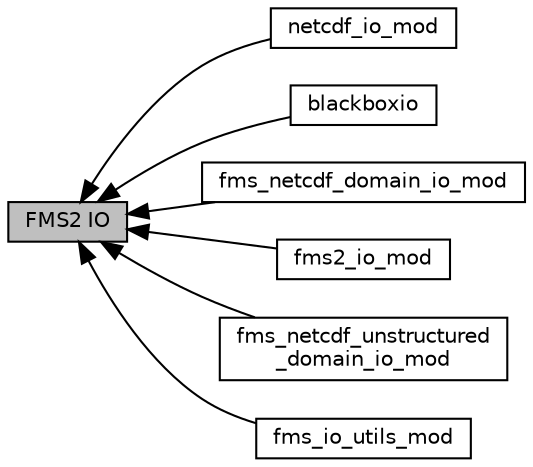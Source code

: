 digraph "FMS2 IO"
{
  edge [fontname="Helvetica",fontsize="10",labelfontname="Helvetica",labelfontsize="10"];
  node [fontname="Helvetica",fontsize="10",shape=box];
  rankdir=LR;
  Node7 [label="netcdf_io_mod",height=0.2,width=0.4,color="black", fillcolor="white", style="filled",URL="$group__netcdf__io__mod.html",tooltip="Creates a basic netcdf type and routines to extend for other uses."];
  Node2 [label="blackboxio",height=0.2,width=0.4,color="black", fillcolor="white", style="filled",URL="$group__blackboxio.html",tooltip="File utility functions for use within FMS2 IO."];
  Node5 [label="fms_netcdf_domain_io_mod",height=0.2,width=0.4,color="black", fillcolor="white", style="filled",URL="$group__fms__netcdf__domain__io__mod.html",tooltip="Domain-specific I/O wrappers."];
  Node3 [label="fms2_io_mod",height=0.2,width=0.4,color="black", fillcolor="white", style="filled",URL="$group__fms2__io__mod.html",tooltip="An updated library for parallel IO to replace mpp_io_mod. This module contains the public API for fms..."];
  Node6 [label="fms_netcdf_unstructured\l_domain_io_mod",height=0.2,width=0.4,color="black", fillcolor="white", style="filled",URL="$group__fms__netcdf__unstructured__domain__io__mod.html",tooltip="Handles netcdf I/O for unstructured domains."];
  Node4 [label="fms_io_utils_mod",height=0.2,width=0.4,color="black", fillcolor="white", style="filled",URL="$group__fms__io__utils__mod.html",tooltip="Misc. utility routines for use in FMS2 IO."];
  Node1 [label="FMS2 IO",height=0.2,width=0.4,color="black", fillcolor="grey75", style="filled", fontcolor="black",tooltip="Modules and associated files in the fms2_io directory."];
  Node1->Node2 [shape=plaintext, dir="back", style="solid"];
  Node1->Node3 [shape=plaintext, dir="back", style="solid"];
  Node1->Node4 [shape=plaintext, dir="back", style="solid"];
  Node1->Node5 [shape=plaintext, dir="back", style="solid"];
  Node1->Node6 [shape=plaintext, dir="back", style="solid"];
  Node1->Node7 [shape=plaintext, dir="back", style="solid"];
}
